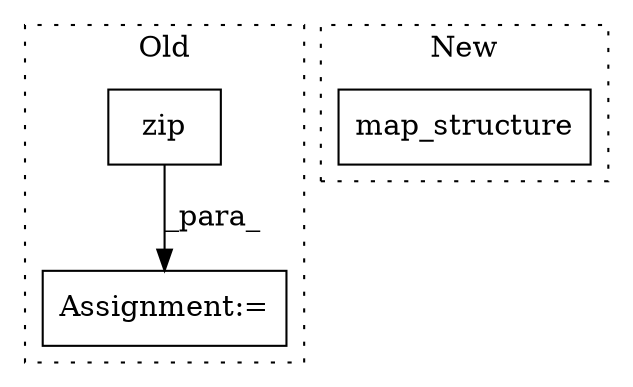 digraph G {
subgraph cluster0 {
1 [label="zip" a="32" s="7224,7240" l="4,1" shape="box"];
3 [label="Assignment:=" a="7" s="7266" l="1" shape="box"];
label = "Old";
style="dotted";
}
subgraph cluster1 {
2 [label="map_structure" a="32" s="6688,6721" l="14,1" shape="box"];
label = "New";
style="dotted";
}
1 -> 3 [label="_para_"];
}